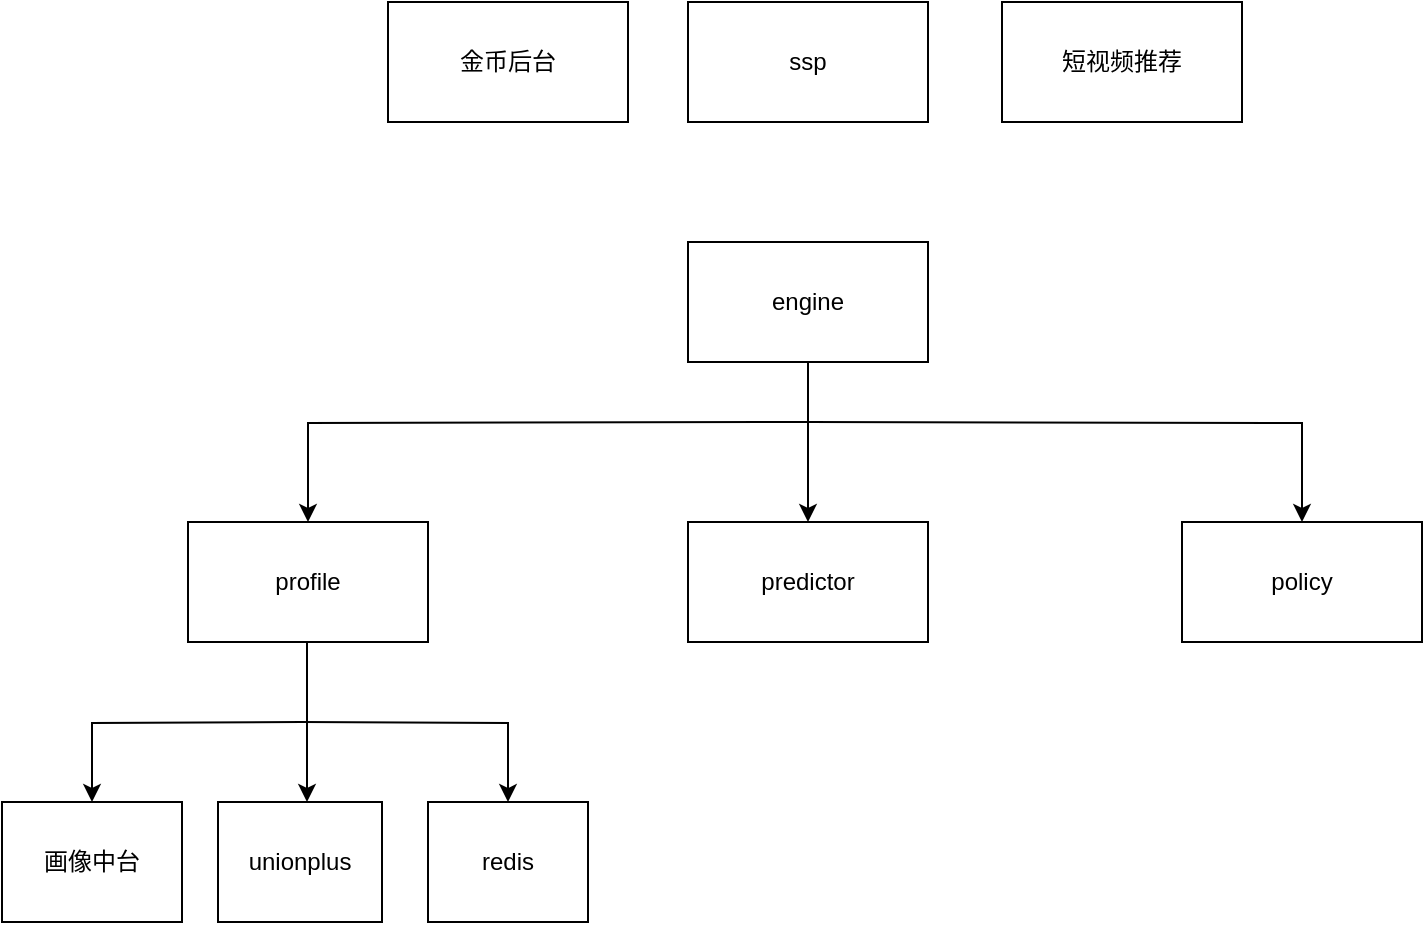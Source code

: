 <mxfile version="20.2.3" type="github">
  <diagram id="sNFe8rpMnxioV6bxYVCk" name="第 1 页">
    <mxGraphModel dx="1697" dy="949" grid="1" gridSize="10" guides="1" tooltips="1" connect="1" arrows="1" fold="1" page="1" pageScale="1" pageWidth="827" pageHeight="1169" math="0" shadow="0">
      <root>
        <mxCell id="0" />
        <mxCell id="1" parent="0" />
        <mxCell id="tsmTd1OxDmNWAYkGPlin-3" value="" style="edgeStyle=orthogonalEdgeStyle;rounded=0;orthogonalLoop=1;jettySize=auto;html=1;" edge="1" parent="1" target="tsmTd1OxDmNWAYkGPlin-2">
          <mxGeometry relative="1" as="geometry">
            <mxPoint x="430" y="280" as="sourcePoint" />
          </mxGeometry>
        </mxCell>
        <mxCell id="tsmTd1OxDmNWAYkGPlin-6" value="" style="edgeStyle=orthogonalEdgeStyle;rounded=0;orthogonalLoop=1;jettySize=auto;html=1;" edge="1" parent="1" source="tsmTd1OxDmNWAYkGPlin-1" target="tsmTd1OxDmNWAYkGPlin-5">
          <mxGeometry relative="1" as="geometry" />
        </mxCell>
        <mxCell id="tsmTd1OxDmNWAYkGPlin-8" value="" style="edgeStyle=orthogonalEdgeStyle;rounded=0;orthogonalLoop=1;jettySize=auto;html=1;" edge="1" parent="1" target="tsmTd1OxDmNWAYkGPlin-7">
          <mxGeometry relative="1" as="geometry">
            <mxPoint x="423" y="280" as="sourcePoint" />
          </mxGeometry>
        </mxCell>
        <mxCell id="tsmTd1OxDmNWAYkGPlin-1" value="engine" style="rounded=0;whiteSpace=wrap;html=1;" vertex="1" parent="1">
          <mxGeometry x="363" y="190" width="120" height="60" as="geometry" />
        </mxCell>
        <mxCell id="tsmTd1OxDmNWAYkGPlin-11" value="" style="edgeStyle=orthogonalEdgeStyle;rounded=0;orthogonalLoop=1;jettySize=auto;html=1;" edge="1" parent="1" target="tsmTd1OxDmNWAYkGPlin-10">
          <mxGeometry relative="1" as="geometry">
            <mxPoint x="170" y="430" as="sourcePoint" />
          </mxGeometry>
        </mxCell>
        <mxCell id="tsmTd1OxDmNWAYkGPlin-12" style="edgeStyle=orthogonalEdgeStyle;rounded=0;orthogonalLoop=1;jettySize=auto;html=1;" edge="1" parent="1">
          <mxGeometry relative="1" as="geometry">
            <mxPoint x="172.5" y="470" as="targetPoint" />
            <mxPoint x="172.5" y="390" as="sourcePoint" />
          </mxGeometry>
        </mxCell>
        <mxCell id="tsmTd1OxDmNWAYkGPlin-14" style="edgeStyle=orthogonalEdgeStyle;rounded=0;orthogonalLoop=1;jettySize=auto;html=1;entryX=0.5;entryY=0;entryDx=0;entryDy=0;" edge="1" parent="1" target="tsmTd1OxDmNWAYkGPlin-15">
          <mxGeometry relative="1" as="geometry">
            <mxPoint x="292" y="470" as="targetPoint" />
            <mxPoint x="170" y="430" as="sourcePoint" />
          </mxGeometry>
        </mxCell>
        <mxCell id="tsmTd1OxDmNWAYkGPlin-2" value="profile" style="rounded=0;whiteSpace=wrap;html=1;" vertex="1" parent="1">
          <mxGeometry x="113" y="330" width="120" height="60" as="geometry" />
        </mxCell>
        <mxCell id="tsmTd1OxDmNWAYkGPlin-5" value="predictor" style="rounded=0;whiteSpace=wrap;html=1;" vertex="1" parent="1">
          <mxGeometry x="363" y="330" width="120" height="60" as="geometry" />
        </mxCell>
        <mxCell id="tsmTd1OxDmNWAYkGPlin-7" value="policy" style="rounded=0;whiteSpace=wrap;html=1;" vertex="1" parent="1">
          <mxGeometry x="610" y="330" width="120" height="60" as="geometry" />
        </mxCell>
        <mxCell id="tsmTd1OxDmNWAYkGPlin-10" value="画像中台" style="rounded=0;whiteSpace=wrap;html=1;" vertex="1" parent="1">
          <mxGeometry x="20" y="470" width="90" height="60" as="geometry" />
        </mxCell>
        <mxCell id="tsmTd1OxDmNWAYkGPlin-13" value="unionplus" style="rounded=0;whiteSpace=wrap;html=1;" vertex="1" parent="1">
          <mxGeometry x="128" y="470" width="82" height="60" as="geometry" />
        </mxCell>
        <mxCell id="tsmTd1OxDmNWAYkGPlin-15" value="redis" style="rounded=0;whiteSpace=wrap;html=1;" vertex="1" parent="1">
          <mxGeometry x="233" y="470" width="80" height="60" as="geometry" />
        </mxCell>
        <mxCell id="tsmTd1OxDmNWAYkGPlin-16" value="金币后台" style="rounded=0;whiteSpace=wrap;html=1;" vertex="1" parent="1">
          <mxGeometry x="213" y="70" width="120" height="60" as="geometry" />
        </mxCell>
        <mxCell id="tsmTd1OxDmNWAYkGPlin-17" value="ssp" style="rounded=0;whiteSpace=wrap;html=1;" vertex="1" parent="1">
          <mxGeometry x="363" y="70" width="120" height="60" as="geometry" />
        </mxCell>
        <mxCell id="tsmTd1OxDmNWAYkGPlin-18" value="短视频推荐" style="rounded=0;whiteSpace=wrap;html=1;" vertex="1" parent="1">
          <mxGeometry x="520" y="70" width="120" height="60" as="geometry" />
        </mxCell>
      </root>
    </mxGraphModel>
  </diagram>
</mxfile>
